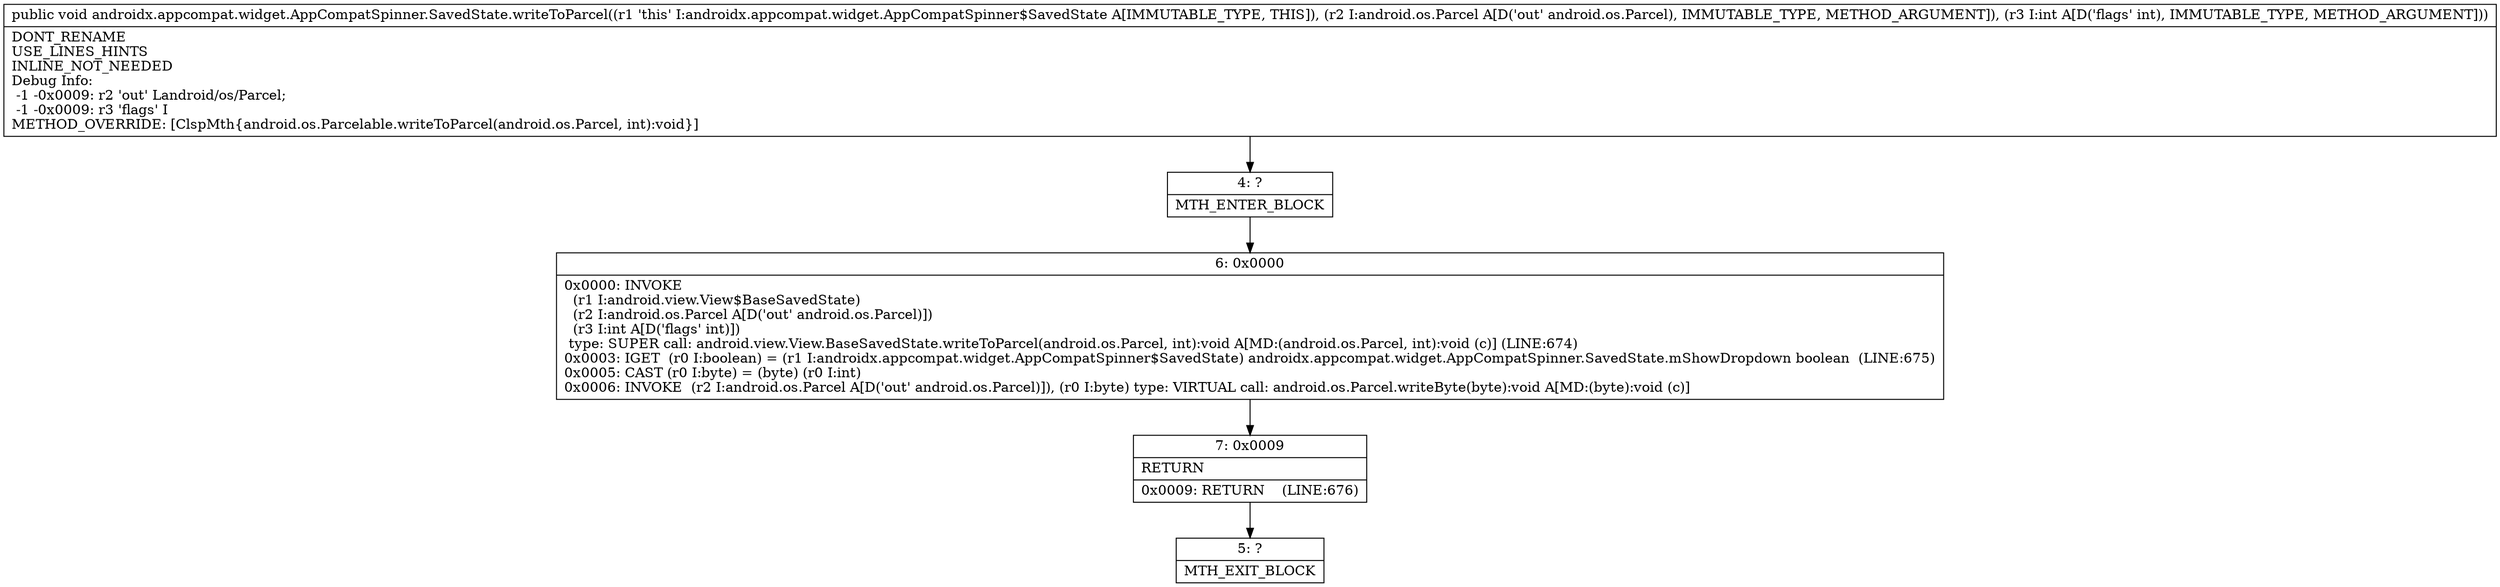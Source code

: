 digraph "CFG forandroidx.appcompat.widget.AppCompatSpinner.SavedState.writeToParcel(Landroid\/os\/Parcel;I)V" {
Node_4 [shape=record,label="{4\:\ ?|MTH_ENTER_BLOCK\l}"];
Node_6 [shape=record,label="{6\:\ 0x0000|0x0000: INVOKE  \l  (r1 I:android.view.View$BaseSavedState)\l  (r2 I:android.os.Parcel A[D('out' android.os.Parcel)])\l  (r3 I:int A[D('flags' int)])\l type: SUPER call: android.view.View.BaseSavedState.writeToParcel(android.os.Parcel, int):void A[MD:(android.os.Parcel, int):void (c)] (LINE:674)\l0x0003: IGET  (r0 I:boolean) = (r1 I:androidx.appcompat.widget.AppCompatSpinner$SavedState) androidx.appcompat.widget.AppCompatSpinner.SavedState.mShowDropdown boolean  (LINE:675)\l0x0005: CAST (r0 I:byte) = (byte) (r0 I:int) \l0x0006: INVOKE  (r2 I:android.os.Parcel A[D('out' android.os.Parcel)]), (r0 I:byte) type: VIRTUAL call: android.os.Parcel.writeByte(byte):void A[MD:(byte):void (c)]\l}"];
Node_7 [shape=record,label="{7\:\ 0x0009|RETURN\l|0x0009: RETURN    (LINE:676)\l}"];
Node_5 [shape=record,label="{5\:\ ?|MTH_EXIT_BLOCK\l}"];
MethodNode[shape=record,label="{public void androidx.appcompat.widget.AppCompatSpinner.SavedState.writeToParcel((r1 'this' I:androidx.appcompat.widget.AppCompatSpinner$SavedState A[IMMUTABLE_TYPE, THIS]), (r2 I:android.os.Parcel A[D('out' android.os.Parcel), IMMUTABLE_TYPE, METHOD_ARGUMENT]), (r3 I:int A[D('flags' int), IMMUTABLE_TYPE, METHOD_ARGUMENT]))  | DONT_RENAME\lUSE_LINES_HINTS\lINLINE_NOT_NEEDED\lDebug Info:\l  \-1 \-0x0009: r2 'out' Landroid\/os\/Parcel;\l  \-1 \-0x0009: r3 'flags' I\lMETHOD_OVERRIDE: [ClspMth\{android.os.Parcelable.writeToParcel(android.os.Parcel, int):void\}]\l}"];
MethodNode -> Node_4;Node_4 -> Node_6;
Node_6 -> Node_7;
Node_7 -> Node_5;
}

